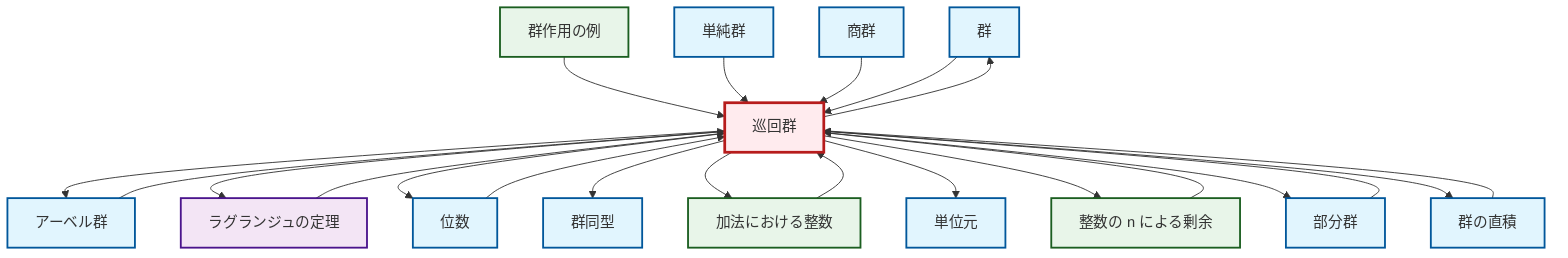 graph TD
    classDef definition fill:#e1f5fe,stroke:#01579b,stroke-width:2px
    classDef theorem fill:#f3e5f5,stroke:#4a148c,stroke-width:2px
    classDef axiom fill:#fff3e0,stroke:#e65100,stroke-width:2px
    classDef example fill:#e8f5e9,stroke:#1b5e20,stroke-width:2px
    classDef current fill:#ffebee,stroke:#b71c1c,stroke-width:3px
    def-isomorphism["群同型"]:::definition
    def-group["群"]:::definition
    def-abelian-group["アーベル群"]:::definition
    def-direct-product["群の直積"]:::definition
    def-identity-element["単位元"]:::definition
    def-simple-group["単純群"]:::definition
    ex-quotient-integers-mod-n["整数の n による剰余"]:::example
    ex-group-action-examples["群作用の例"]:::example
    def-cyclic-group["巡回群"]:::definition
    def-subgroup["部分群"]:::definition
    def-quotient-group["商群"]:::definition
    thm-lagrange["ラグランジュの定理"]:::theorem
    ex-integers-addition["加法における整数"]:::example
    def-order["位数"]:::definition
    def-order --> def-cyclic-group
    ex-quotient-integers-mod-n --> def-cyclic-group
    def-cyclic-group --> def-abelian-group
    thm-lagrange --> def-cyclic-group
    def-cyclic-group --> thm-lagrange
    ex-group-action-examples --> def-cyclic-group
    ex-integers-addition --> def-cyclic-group
    def-abelian-group --> def-cyclic-group
    def-simple-group --> def-cyclic-group
    def-cyclic-group --> def-order
    def-quotient-group --> def-cyclic-group
    def-cyclic-group --> def-isomorphism
    def-cyclic-group --> ex-integers-addition
    def-group --> def-cyclic-group
    def-subgroup --> def-cyclic-group
    def-cyclic-group --> def-group
    def-cyclic-group --> def-identity-element
    def-cyclic-group --> ex-quotient-integers-mod-n
    def-cyclic-group --> def-subgroup
    def-cyclic-group --> def-direct-product
    def-direct-product --> def-cyclic-group
    class def-cyclic-group current